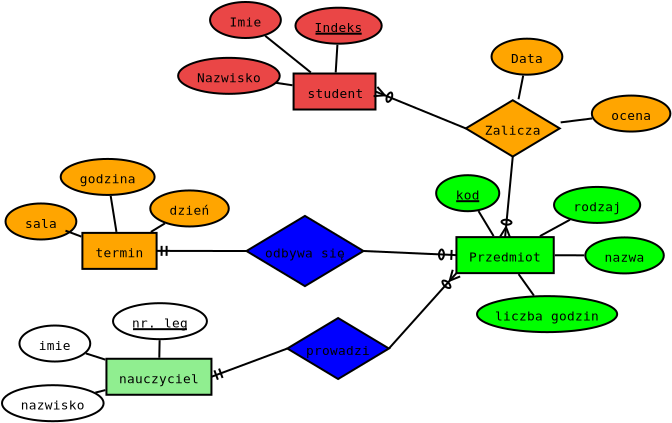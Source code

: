 <?xml version="1.0" encoding="UTF-8"?>
<dia:diagram xmlns:dia="http://www.lysator.liu.se/~alla/dia/">
  <dia:layer name="Background" visible="true" active="true">
    <dia:object type="ER - Entity" version="0" id="O0">
      <dia:attribute name="obj_pos">
        <dia:point val="9.845,-28.642"/>
      </dia:attribute>
      <dia:attribute name="obj_bb">
        <dia:rectangle val="9.795,-28.692;13.989,-26.793"/>
      </dia:attribute>
      <dia:attribute name="elem_corner">
        <dia:point val="9.845,-28.642"/>
      </dia:attribute>
      <dia:attribute name="elem_width">
        <dia:real val="4.095"/>
      </dia:attribute>
      <dia:attribute name="elem_height">
        <dia:real val="1.8"/>
      </dia:attribute>
      <dia:attribute name="border_width">
        <dia:real val="0.1"/>
      </dia:attribute>
      <dia:attribute name="border_color">
        <dia:color val="#000000"/>
      </dia:attribute>
      <dia:attribute name="inner_color">
        <dia:color val="#ea4646"/>
      </dia:attribute>
      <dia:attribute name="name">
        <dia:string>#student#</dia:string>
      </dia:attribute>
      <dia:attribute name="weak">
        <dia:boolean val="false"/>
      </dia:attribute>
      <dia:attribute name="associative">
        <dia:boolean val="false"/>
      </dia:attribute>
      <dia:attribute name="font">
        <dia:font family="monospace" style="0" name="Courier"/>
      </dia:attribute>
      <dia:attribute name="font_height">
        <dia:real val="0.8"/>
      </dia:attribute>
    </dia:object>
    <dia:object type="ER - Attribute" version="0" id="O1">
      <dia:attribute name="obj_pos">
        <dia:point val="5.669,-32.218"/>
      </dia:attribute>
      <dia:attribute name="obj_bb">
        <dia:rectangle val="5.619,-32.268;9.259,-30.368"/>
      </dia:attribute>
      <dia:attribute name="elem_corner">
        <dia:point val="5.669,-32.218"/>
      </dia:attribute>
      <dia:attribute name="elem_width">
        <dia:real val="3.54"/>
      </dia:attribute>
      <dia:attribute name="elem_height">
        <dia:real val="1.8"/>
      </dia:attribute>
      <dia:attribute name="border_width">
        <dia:real val="0.1"/>
      </dia:attribute>
      <dia:attribute name="border_color">
        <dia:color val="#000000"/>
      </dia:attribute>
      <dia:attribute name="inner_color">
        <dia:color val="#ea4646"/>
      </dia:attribute>
      <dia:attribute name="name">
        <dia:string>#Imie#</dia:string>
      </dia:attribute>
      <dia:attribute name="key">
        <dia:boolean val="false"/>
      </dia:attribute>
      <dia:attribute name="weak_key">
        <dia:boolean val="false"/>
      </dia:attribute>
      <dia:attribute name="derived">
        <dia:boolean val="false"/>
      </dia:attribute>
      <dia:attribute name="multivalued">
        <dia:boolean val="false"/>
      </dia:attribute>
      <dia:attribute name="font">
        <dia:font family="monospace" style="0" name="Courier"/>
      </dia:attribute>
      <dia:attribute name="font_height">
        <dia:real val="0.8"/>
      </dia:attribute>
    </dia:object>
    <dia:object type="ER - Attribute" version="0" id="O2">
      <dia:attribute name="obj_pos">
        <dia:point val="4.072,-29.426"/>
      </dia:attribute>
      <dia:attribute name="obj_bb">
        <dia:rectangle val="4.022,-29.476;9.203,-27.576"/>
      </dia:attribute>
      <dia:attribute name="elem_corner">
        <dia:point val="4.072,-29.426"/>
      </dia:attribute>
      <dia:attribute name="elem_width">
        <dia:real val="5.08"/>
      </dia:attribute>
      <dia:attribute name="elem_height">
        <dia:real val="1.8"/>
      </dia:attribute>
      <dia:attribute name="border_width">
        <dia:real val="0.1"/>
      </dia:attribute>
      <dia:attribute name="border_color">
        <dia:color val="#000000"/>
      </dia:attribute>
      <dia:attribute name="inner_color">
        <dia:color val="#ea4646"/>
      </dia:attribute>
      <dia:attribute name="name">
        <dia:string>#Nazwisko#</dia:string>
      </dia:attribute>
      <dia:attribute name="key">
        <dia:boolean val="false"/>
      </dia:attribute>
      <dia:attribute name="weak_key">
        <dia:boolean val="false"/>
      </dia:attribute>
      <dia:attribute name="derived">
        <dia:boolean val="false"/>
      </dia:attribute>
      <dia:attribute name="multivalued">
        <dia:boolean val="false"/>
      </dia:attribute>
      <dia:attribute name="font">
        <dia:font family="monospace" style="0" name="Courier"/>
      </dia:attribute>
      <dia:attribute name="font_height">
        <dia:real val="0.8"/>
      </dia:attribute>
    </dia:object>
    <dia:object type="ER - Attribute" version="0" id="O3">
      <dia:attribute name="obj_pos">
        <dia:point val="9.94,-31.933"/>
      </dia:attribute>
      <dia:attribute name="obj_bb">
        <dia:rectangle val="9.89,-31.983;14.3,-30.083"/>
      </dia:attribute>
      <dia:attribute name="elem_corner">
        <dia:point val="9.94,-31.933"/>
      </dia:attribute>
      <dia:attribute name="elem_width">
        <dia:real val="4.31"/>
      </dia:attribute>
      <dia:attribute name="elem_height">
        <dia:real val="1.8"/>
      </dia:attribute>
      <dia:attribute name="border_width">
        <dia:real val="0.1"/>
      </dia:attribute>
      <dia:attribute name="border_color">
        <dia:color val="#000000"/>
      </dia:attribute>
      <dia:attribute name="inner_color">
        <dia:color val="#ea4646"/>
      </dia:attribute>
      <dia:attribute name="name">
        <dia:string>#Indeks#</dia:string>
      </dia:attribute>
      <dia:attribute name="key">
        <dia:boolean val="true"/>
      </dia:attribute>
      <dia:attribute name="weak_key">
        <dia:boolean val="false"/>
      </dia:attribute>
      <dia:attribute name="derived">
        <dia:boolean val="false"/>
      </dia:attribute>
      <dia:attribute name="multivalued">
        <dia:boolean val="false"/>
      </dia:attribute>
      <dia:attribute name="font">
        <dia:font family="monospace" style="0" name="Courier"/>
      </dia:attribute>
      <dia:attribute name="font_height">
        <dia:real val="0.8"/>
      </dia:attribute>
    </dia:object>
    <dia:object type="Standard - Line" version="0" id="O4">
      <dia:attribute name="obj_pos">
        <dia:point val="10.709,-28.693"/>
      </dia:attribute>
      <dia:attribute name="obj_bb">
        <dia:rectangle val="8.354,-30.597;10.779,-28.622"/>
      </dia:attribute>
      <dia:attribute name="conn_endpoints">
        <dia:point val="10.709,-28.693"/>
        <dia:point val="8.425,-30.527"/>
      </dia:attribute>
      <dia:attribute name="numcp">
        <dia:int val="1"/>
      </dia:attribute>
      <dia:connections>
        <dia:connection handle="0" to="O0" connection="8"/>
        <dia:connection handle="1" to="O1" connection="8"/>
      </dia:connections>
    </dia:object>
    <dia:object type="Standard - Line" version="0" id="O5">
      <dia:attribute name="obj_pos">
        <dia:point val="9.796,-28.053"/>
      </dia:attribute>
      <dia:attribute name="obj_bb">
        <dia:rectangle val="8.907,-28.234;9.853,-27.997"/>
      </dia:attribute>
      <dia:attribute name="conn_endpoints">
        <dia:point val="9.796,-28.053"/>
        <dia:point val="8.964,-28.177"/>
      </dia:attribute>
      <dia:attribute name="numcp">
        <dia:int val="1"/>
      </dia:attribute>
      <dia:connections>
        <dia:connection handle="0" to="O0" connection="8"/>
        <dia:connection handle="1" to="O2" connection="8"/>
      </dia:connections>
    </dia:object>
    <dia:object type="Standard - Line" version="0" id="O6">
      <dia:attribute name="obj_pos">
        <dia:point val="11.951,-28.692"/>
      </dia:attribute>
      <dia:attribute name="obj_bb">
        <dia:rectangle val="11.898,-30.136;12.089,-28.639"/>
      </dia:attribute>
      <dia:attribute name="conn_endpoints">
        <dia:point val="11.951,-28.692"/>
        <dia:point val="12.037,-30.083"/>
      </dia:attribute>
      <dia:attribute name="numcp">
        <dia:int val="1"/>
      </dia:attribute>
      <dia:connections>
        <dia:connection handle="0" to="O0" connection="8"/>
        <dia:connection handle="1" to="O3" connection="8"/>
      </dia:connections>
    </dia:object>
    <dia:object type="ER - Relationship" version="0" id="O7">
      <dia:attribute name="obj_pos">
        <dia:point val="18.456,-27.306"/>
      </dia:attribute>
      <dia:attribute name="obj_bb">
        <dia:rectangle val="18.107,-27.356;23.502,-24.439"/>
      </dia:attribute>
      <dia:attribute name="elem_corner">
        <dia:point val="18.456,-27.306"/>
      </dia:attribute>
      <dia:attribute name="elem_width">
        <dia:real val="4.695"/>
      </dia:attribute>
      <dia:attribute name="elem_height">
        <dia:real val="2.817"/>
      </dia:attribute>
      <dia:attribute name="border_width">
        <dia:real val="0.1"/>
      </dia:attribute>
      <dia:attribute name="border_color">
        <dia:color val="#000000"/>
      </dia:attribute>
      <dia:attribute name="inner_color">
        <dia:color val="#ffa500"/>
      </dia:attribute>
      <dia:attribute name="name">
        <dia:string>#Zalicza#</dia:string>
      </dia:attribute>
      <dia:attribute name="left_card">
        <dia:string>##</dia:string>
      </dia:attribute>
      <dia:attribute name="right_card">
        <dia:string>##</dia:string>
      </dia:attribute>
      <dia:attribute name="identifying">
        <dia:boolean val="false"/>
      </dia:attribute>
      <dia:attribute name="rotated">
        <dia:boolean val="false"/>
      </dia:attribute>
      <dia:attribute name="font">
        <dia:font family="monospace" style="0" name="Courier"/>
      </dia:attribute>
      <dia:attribute name="font_height">
        <dia:real val="0.8"/>
      </dia:attribute>
    </dia:object>
    <dia:object type="ER - Attribute" version="0" id="O8">
      <dia:attribute name="obj_pos">
        <dia:point val="19.743,-30.384"/>
      </dia:attribute>
      <dia:attribute name="obj_bb">
        <dia:rectangle val="19.693,-30.434;23.333,-28.534"/>
      </dia:attribute>
      <dia:attribute name="elem_corner">
        <dia:point val="19.743,-30.384"/>
      </dia:attribute>
      <dia:attribute name="elem_width">
        <dia:real val="3.54"/>
      </dia:attribute>
      <dia:attribute name="elem_height">
        <dia:real val="1.8"/>
      </dia:attribute>
      <dia:attribute name="border_width">
        <dia:real val="0.1"/>
      </dia:attribute>
      <dia:attribute name="border_color">
        <dia:color val="#000000"/>
      </dia:attribute>
      <dia:attribute name="inner_color">
        <dia:color val="#ffa500"/>
      </dia:attribute>
      <dia:attribute name="name">
        <dia:string>#Data#</dia:string>
      </dia:attribute>
      <dia:attribute name="key">
        <dia:boolean val="false"/>
      </dia:attribute>
      <dia:attribute name="weak_key">
        <dia:boolean val="false"/>
      </dia:attribute>
      <dia:attribute name="derived">
        <dia:boolean val="false"/>
      </dia:attribute>
      <dia:attribute name="multivalued">
        <dia:boolean val="false"/>
      </dia:attribute>
      <dia:attribute name="font">
        <dia:font family="monospace" style="0" name="Courier"/>
      </dia:attribute>
      <dia:attribute name="font_height">
        <dia:real val="0.8"/>
      </dia:attribute>
    </dia:object>
    <dia:object type="Standard - Line" version="0" id="O9">
      <dia:attribute name="obj_pos">
        <dia:point val="20.804,-25.897"/>
      </dia:attribute>
      <dia:attribute name="obj_bb">
        <dia:rectangle val="20.804,-25.897;20.804,-25.897"/>
      </dia:attribute>
      <dia:attribute name="conn_endpoints">
        <dia:point val="20.804,-25.897"/>
        <dia:point val="20.804,-25.897"/>
      </dia:attribute>
      <dia:attribute name="numcp">
        <dia:int val="1"/>
      </dia:attribute>
      <dia:connections>
        <dia:connection handle="0" to="O7" connection="8"/>
        <dia:connection handle="1" to="O7" connection="8"/>
      </dia:connections>
    </dia:object>
    <dia:object type="Standard - Line" version="0" id="O10">
      <dia:attribute name="obj_pos">
        <dia:point val="21.092,-27.355"/>
      </dia:attribute>
      <dia:attribute name="obj_bb">
        <dia:rectangle val="21.033,-28.599;21.385,-27.297"/>
      </dia:attribute>
      <dia:attribute name="conn_endpoints">
        <dia:point val="21.092,-27.355"/>
        <dia:point val="21.326,-28.54"/>
      </dia:attribute>
      <dia:attribute name="numcp">
        <dia:int val="1"/>
      </dia:attribute>
      <dia:connections>
        <dia:connection handle="0" to="O7" connection="8"/>
        <dia:connection handle="1" to="O8" connection="8"/>
      </dia:connections>
    </dia:object>
    <dia:object type="ER - Attribute" version="0" id="O11">
      <dia:attribute name="obj_pos">
        <dia:point val="24.759,-27.54"/>
      </dia:attribute>
      <dia:attribute name="obj_bb">
        <dia:rectangle val="24.709,-27.59;28.734,-25.69"/>
      </dia:attribute>
      <dia:attribute name="elem_corner">
        <dia:point val="24.759,-27.54"/>
      </dia:attribute>
      <dia:attribute name="elem_width">
        <dia:real val="3.925"/>
      </dia:attribute>
      <dia:attribute name="elem_height">
        <dia:real val="1.8"/>
      </dia:attribute>
      <dia:attribute name="border_width">
        <dia:real val="0.1"/>
      </dia:attribute>
      <dia:attribute name="border_color">
        <dia:color val="#000000"/>
      </dia:attribute>
      <dia:attribute name="inner_color">
        <dia:color val="#ffa500"/>
      </dia:attribute>
      <dia:attribute name="name">
        <dia:string>#ocena#</dia:string>
      </dia:attribute>
      <dia:attribute name="key">
        <dia:boolean val="false"/>
      </dia:attribute>
      <dia:attribute name="weak_key">
        <dia:boolean val="false"/>
      </dia:attribute>
      <dia:attribute name="derived">
        <dia:boolean val="false"/>
      </dia:attribute>
      <dia:attribute name="multivalued">
        <dia:boolean val="false"/>
      </dia:attribute>
      <dia:attribute name="font">
        <dia:font family="monospace" style="0" name="Courier"/>
      </dia:attribute>
      <dia:attribute name="font_height">
        <dia:real val="0.8"/>
      </dia:attribute>
    </dia:object>
    <dia:object type="Standard - Line" version="0" id="O12">
      <dia:attribute name="obj_pos">
        <dia:point val="23.199,-26.198"/>
      </dia:attribute>
      <dia:attribute name="obj_bb">
        <dia:rectangle val="23.144,-26.452;24.835,-26.142"/>
      </dia:attribute>
      <dia:attribute name="conn_endpoints">
        <dia:point val="23.199,-26.198"/>
        <dia:point val="24.779,-26.396"/>
      </dia:attribute>
      <dia:attribute name="numcp">
        <dia:int val="1"/>
      </dia:attribute>
      <dia:connections>
        <dia:connection handle="0" to="O7" connection="8"/>
        <dia:connection handle="1" to="O11" connection="8"/>
      </dia:connections>
    </dia:object>
    <dia:object type="ER - Entity" version="0" id="O13">
      <dia:attribute name="obj_pos">
        <dia:point val="17.988,-20.462"/>
      </dia:attribute>
      <dia:attribute name="obj_bb">
        <dia:rectangle val="17.939,-20.512;22.904,-18.611"/>
      </dia:attribute>
      <dia:attribute name="elem_corner">
        <dia:point val="17.988,-20.462"/>
      </dia:attribute>
      <dia:attribute name="elem_width">
        <dia:real val="4.865"/>
      </dia:attribute>
      <dia:attribute name="elem_height">
        <dia:real val="1.8"/>
      </dia:attribute>
      <dia:attribute name="border_width">
        <dia:real val="0.1"/>
      </dia:attribute>
      <dia:attribute name="border_color">
        <dia:color val="#000000"/>
      </dia:attribute>
      <dia:attribute name="inner_color">
        <dia:color val="#00ff00"/>
      </dia:attribute>
      <dia:attribute name="name">
        <dia:string>#Przedmiot#</dia:string>
      </dia:attribute>
      <dia:attribute name="weak">
        <dia:boolean val="false"/>
      </dia:attribute>
      <dia:attribute name="associative">
        <dia:boolean val="false"/>
      </dia:attribute>
      <dia:attribute name="font">
        <dia:font family="monospace" style="0" name="Courier"/>
      </dia:attribute>
      <dia:attribute name="font_height">
        <dia:real val="0.8"/>
      </dia:attribute>
    </dia:object>
    <dia:object type="ER - Attribute" version="0" id="O14">
      <dia:attribute name="obj_pos">
        <dia:point val="22.867,-22.972"/>
      </dia:attribute>
      <dia:attribute name="obj_bb">
        <dia:rectangle val="22.817,-23.022;27.227,-21.122"/>
      </dia:attribute>
      <dia:attribute name="elem_corner">
        <dia:point val="22.867,-22.972"/>
      </dia:attribute>
      <dia:attribute name="elem_width">
        <dia:real val="4.31"/>
      </dia:attribute>
      <dia:attribute name="elem_height">
        <dia:real val="1.8"/>
      </dia:attribute>
      <dia:attribute name="border_width">
        <dia:real val="0.1"/>
      </dia:attribute>
      <dia:attribute name="border_color">
        <dia:color val="#000000"/>
      </dia:attribute>
      <dia:attribute name="inner_color">
        <dia:color val="#00ff00"/>
      </dia:attribute>
      <dia:attribute name="name">
        <dia:string>#rodzaj#</dia:string>
      </dia:attribute>
      <dia:attribute name="key">
        <dia:boolean val="false"/>
      </dia:attribute>
      <dia:attribute name="weak_key">
        <dia:boolean val="false"/>
      </dia:attribute>
      <dia:attribute name="derived">
        <dia:boolean val="false"/>
      </dia:attribute>
      <dia:attribute name="multivalued">
        <dia:boolean val="false"/>
      </dia:attribute>
      <dia:attribute name="font">
        <dia:font family="monospace" style="0" name="Courier"/>
      </dia:attribute>
      <dia:attribute name="font_height">
        <dia:real val="0.8"/>
      </dia:attribute>
    </dia:object>
    <dia:object type="ER - Attribute" version="0" id="O15">
      <dia:attribute name="obj_pos">
        <dia:point val="24.431,-20.447"/>
      </dia:attribute>
      <dia:attribute name="obj_bb">
        <dia:rectangle val="24.381,-20.497;28.406,-18.597"/>
      </dia:attribute>
      <dia:attribute name="elem_corner">
        <dia:point val="24.431,-20.447"/>
      </dia:attribute>
      <dia:attribute name="elem_width">
        <dia:real val="3.925"/>
      </dia:attribute>
      <dia:attribute name="elem_height">
        <dia:real val="1.8"/>
      </dia:attribute>
      <dia:attribute name="border_width">
        <dia:real val="0.1"/>
      </dia:attribute>
      <dia:attribute name="border_color">
        <dia:color val="#000000"/>
      </dia:attribute>
      <dia:attribute name="inner_color">
        <dia:color val="#00ff00"/>
      </dia:attribute>
      <dia:attribute name="name">
        <dia:string>#nazwa#</dia:string>
      </dia:attribute>
      <dia:attribute name="key">
        <dia:boolean val="false"/>
      </dia:attribute>
      <dia:attribute name="weak_key">
        <dia:boolean val="false"/>
      </dia:attribute>
      <dia:attribute name="derived">
        <dia:boolean val="false"/>
      </dia:attribute>
      <dia:attribute name="multivalued">
        <dia:boolean val="false"/>
      </dia:attribute>
      <dia:attribute name="font">
        <dia:font family="monospace" style="0" name="Courier"/>
      </dia:attribute>
      <dia:attribute name="font_height">
        <dia:real val="0.8"/>
      </dia:attribute>
    </dia:object>
    <dia:object type="ER - Attribute" version="0" id="O16">
      <dia:attribute name="obj_pos">
        <dia:point val="19.018,-17.512"/>
      </dia:attribute>
      <dia:attribute name="obj_bb">
        <dia:rectangle val="18.968,-17.562;26.073,-15.662"/>
      </dia:attribute>
      <dia:attribute name="elem_corner">
        <dia:point val="19.018,-17.512"/>
      </dia:attribute>
      <dia:attribute name="elem_width">
        <dia:real val="7.005"/>
      </dia:attribute>
      <dia:attribute name="elem_height">
        <dia:real val="1.8"/>
      </dia:attribute>
      <dia:attribute name="border_width">
        <dia:real val="0.1"/>
      </dia:attribute>
      <dia:attribute name="border_color">
        <dia:color val="#000000"/>
      </dia:attribute>
      <dia:attribute name="inner_color">
        <dia:color val="#00ff00"/>
      </dia:attribute>
      <dia:attribute name="name">
        <dia:string>#liczba godzin#</dia:string>
      </dia:attribute>
      <dia:attribute name="key">
        <dia:boolean val="false"/>
      </dia:attribute>
      <dia:attribute name="weak_key">
        <dia:boolean val="false"/>
      </dia:attribute>
      <dia:attribute name="derived">
        <dia:boolean val="false"/>
      </dia:attribute>
      <dia:attribute name="multivalued">
        <dia:boolean val="false"/>
      </dia:attribute>
      <dia:attribute name="font">
        <dia:font family="monospace" style="0" name="Courier"/>
      </dia:attribute>
      <dia:attribute name="font_height">
        <dia:real val="0.8"/>
      </dia:attribute>
    </dia:object>
    <dia:object type="ER - Attribute" version="0" id="O17">
      <dia:attribute name="obj_pos">
        <dia:point val="16.974,-23.558"/>
      </dia:attribute>
      <dia:attribute name="obj_bb">
        <dia:rectangle val="16.924,-23.608;20.179,-21.708"/>
      </dia:attribute>
      <dia:attribute name="elem_corner">
        <dia:point val="16.974,-23.558"/>
      </dia:attribute>
      <dia:attribute name="elem_width">
        <dia:real val="3.155"/>
      </dia:attribute>
      <dia:attribute name="elem_height">
        <dia:real val="1.8"/>
      </dia:attribute>
      <dia:attribute name="border_width">
        <dia:real val="0.1"/>
      </dia:attribute>
      <dia:attribute name="border_color">
        <dia:color val="#000000"/>
      </dia:attribute>
      <dia:attribute name="inner_color">
        <dia:color val="#00ff00"/>
      </dia:attribute>
      <dia:attribute name="name">
        <dia:string>#kod#</dia:string>
      </dia:attribute>
      <dia:attribute name="key">
        <dia:boolean val="true"/>
      </dia:attribute>
      <dia:attribute name="weak_key">
        <dia:boolean val="false"/>
      </dia:attribute>
      <dia:attribute name="derived">
        <dia:boolean val="false"/>
      </dia:attribute>
      <dia:attribute name="multivalued">
        <dia:boolean val="false"/>
      </dia:attribute>
      <dia:attribute name="font">
        <dia:font family="monospace" style="0" name="Courier"/>
      </dia:attribute>
      <dia:attribute name="font_height">
        <dia:real val="0.8"/>
      </dia:attribute>
    </dia:object>
    <dia:object type="Standard - Line" version="0" id="O18">
      <dia:attribute name="obj_pos">
        <dia:point val="22.903,-19.555"/>
      </dia:attribute>
      <dia:attribute name="obj_bb">
        <dia:rectangle val="22.853,-19.605;24.431,-19.502"/>
      </dia:attribute>
      <dia:attribute name="conn_endpoints">
        <dia:point val="22.903,-19.555"/>
        <dia:point val="24.381,-19.552"/>
      </dia:attribute>
      <dia:attribute name="numcp">
        <dia:int val="1"/>
      </dia:attribute>
      <dia:connections>
        <dia:connection handle="0" to="O13" connection="8"/>
        <dia:connection handle="1" to="O15" connection="8"/>
      </dia:connections>
    </dia:object>
    <dia:object type="Standard - Line" version="0" id="O19">
      <dia:attribute name="obj_pos">
        <dia:point val="22.163,-20.512"/>
      </dia:attribute>
      <dia:attribute name="obj_bb">
        <dia:rectangle val="22.095,-21.401;23.736,-20.444"/>
      </dia:attribute>
      <dia:attribute name="conn_endpoints">
        <dia:point val="22.163,-20.512"/>
        <dia:point val="23.669,-21.333"/>
      </dia:attribute>
      <dia:attribute name="numcp">
        <dia:int val="1"/>
      </dia:attribute>
      <dia:connections>
        <dia:connection handle="0" to="O13" connection="8"/>
        <dia:connection handle="1" to="O14" connection="8"/>
      </dia:connections>
    </dia:object>
    <dia:object type="Standard - Line" version="0" id="O20">
      <dia:attribute name="obj_pos">
        <dia:point val="19.848,-20.511"/>
      </dia:attribute>
      <dia:attribute name="obj_bb">
        <dia:rectangle val="19.023,-21.833;19.916,-20.443"/>
      </dia:attribute>
      <dia:attribute name="conn_endpoints">
        <dia:point val="19.848,-20.511"/>
        <dia:point val="19.091,-21.764"/>
      </dia:attribute>
      <dia:attribute name="numcp">
        <dia:int val="1"/>
      </dia:attribute>
      <dia:connections>
        <dia:connection handle="0" to="O13" connection="8"/>
        <dia:connection handle="1" to="O17" connection="8"/>
      </dia:connections>
    </dia:object>
    <dia:object type="Standard - Line" version="0" id="O21">
      <dia:attribute name="obj_pos">
        <dia:point val="21.095,-18.614"/>
      </dia:attribute>
      <dia:attribute name="obj_bb">
        <dia:rectangle val="21.026,-18.684;21.931,-17.469"/>
      </dia:attribute>
      <dia:attribute name="conn_endpoints">
        <dia:point val="21.095,-18.614"/>
        <dia:point val="21.861,-17.539"/>
      </dia:attribute>
      <dia:attribute name="numcp">
        <dia:int val="1"/>
      </dia:attribute>
      <dia:connections>
        <dia:connection handle="0" to="O13" connection="8"/>
        <dia:connection handle="1" to="O16" connection="8"/>
      </dia:connections>
    </dia:object>
    <dia:object type="ER - Relationship" version="0" id="O22">
      <dia:attribute name="obj_pos">
        <dia:point val="7.488,-21.522"/>
      </dia:attribute>
      <dia:attribute name="obj_bb">
        <dia:rectangle val="7.138,-21.572;13.688,-17.962"/>
      </dia:attribute>
      <dia:attribute name="elem_corner">
        <dia:point val="7.488,-21.522"/>
      </dia:attribute>
      <dia:attribute name="elem_width">
        <dia:real val="5.85"/>
      </dia:attribute>
      <dia:attribute name="elem_height">
        <dia:real val="3.51"/>
      </dia:attribute>
      <dia:attribute name="border_width">
        <dia:real val="0.1"/>
      </dia:attribute>
      <dia:attribute name="border_color">
        <dia:color val="#000000"/>
      </dia:attribute>
      <dia:attribute name="inner_color">
        <dia:color val="#0000ff"/>
      </dia:attribute>
      <dia:attribute name="name">
        <dia:string>#odbywa się#</dia:string>
      </dia:attribute>
      <dia:attribute name="left_card">
        <dia:string>##</dia:string>
      </dia:attribute>
      <dia:attribute name="right_card">
        <dia:string>##</dia:string>
      </dia:attribute>
      <dia:attribute name="identifying">
        <dia:boolean val="false"/>
      </dia:attribute>
      <dia:attribute name="rotated">
        <dia:boolean val="false"/>
      </dia:attribute>
      <dia:attribute name="font">
        <dia:font family="monospace" style="0" name="Courier"/>
      </dia:attribute>
      <dia:attribute name="font_height">
        <dia:real val="0.8"/>
      </dia:attribute>
    </dia:object>
    <dia:object type="ER - Entity" version="0" id="O23">
      <dia:attribute name="obj_pos">
        <dia:point val="-0.714,-20.674"/>
      </dia:attribute>
      <dia:attribute name="obj_bb">
        <dia:rectangle val="-0.764,-20.724;3.046,-18.824"/>
      </dia:attribute>
      <dia:attribute name="elem_corner">
        <dia:point val="-0.714,-20.674"/>
      </dia:attribute>
      <dia:attribute name="elem_width">
        <dia:real val="3.71"/>
      </dia:attribute>
      <dia:attribute name="elem_height">
        <dia:real val="1.8"/>
      </dia:attribute>
      <dia:attribute name="border_width">
        <dia:real val="0.1"/>
      </dia:attribute>
      <dia:attribute name="border_color">
        <dia:color val="#000000"/>
      </dia:attribute>
      <dia:attribute name="inner_color">
        <dia:color val="#ffa500"/>
      </dia:attribute>
      <dia:attribute name="name">
        <dia:string>#termin#</dia:string>
      </dia:attribute>
      <dia:attribute name="weak">
        <dia:boolean val="false"/>
      </dia:attribute>
      <dia:attribute name="associative">
        <dia:boolean val="false"/>
      </dia:attribute>
      <dia:attribute name="font">
        <dia:font family="monospace" style="0" name="Courier"/>
      </dia:attribute>
      <dia:attribute name="font_height">
        <dia:real val="0.8"/>
      </dia:attribute>
    </dia:object>
    <dia:object type="ER - Attribute" version="0" id="O24">
      <dia:attribute name="obj_pos">
        <dia:point val="2.68,-22.795"/>
      </dia:attribute>
      <dia:attribute name="obj_bb">
        <dia:rectangle val="2.63,-22.845;6.655,-20.945"/>
      </dia:attribute>
      <dia:attribute name="elem_corner">
        <dia:point val="2.68,-22.795"/>
      </dia:attribute>
      <dia:attribute name="elem_width">
        <dia:real val="3.925"/>
      </dia:attribute>
      <dia:attribute name="elem_height">
        <dia:real val="1.8"/>
      </dia:attribute>
      <dia:attribute name="border_width">
        <dia:real val="0.1"/>
      </dia:attribute>
      <dia:attribute name="border_color">
        <dia:color val="#000000"/>
      </dia:attribute>
      <dia:attribute name="inner_color">
        <dia:color val="#ffa500"/>
      </dia:attribute>
      <dia:attribute name="name">
        <dia:string>#dzień#</dia:string>
      </dia:attribute>
      <dia:attribute name="key">
        <dia:boolean val="false"/>
      </dia:attribute>
      <dia:attribute name="weak_key">
        <dia:boolean val="false"/>
      </dia:attribute>
      <dia:attribute name="derived">
        <dia:boolean val="false"/>
      </dia:attribute>
      <dia:attribute name="multivalued">
        <dia:boolean val="false"/>
      </dia:attribute>
      <dia:attribute name="font">
        <dia:font family="monospace" style="0" name="Courier"/>
      </dia:attribute>
      <dia:attribute name="font_height">
        <dia:real val="0.8"/>
      </dia:attribute>
    </dia:object>
    <dia:object type="ER - Attribute" version="0" id="O25">
      <dia:attribute name="obj_pos">
        <dia:point val="-1.799,-24.371"/>
      </dia:attribute>
      <dia:attribute name="obj_bb">
        <dia:rectangle val="-1.849,-24.421;2.946,-22.521"/>
      </dia:attribute>
      <dia:attribute name="elem_corner">
        <dia:point val="-1.799,-24.371"/>
      </dia:attribute>
      <dia:attribute name="elem_width">
        <dia:real val="4.695"/>
      </dia:attribute>
      <dia:attribute name="elem_height">
        <dia:real val="1.8"/>
      </dia:attribute>
      <dia:attribute name="border_width">
        <dia:real val="0.1"/>
      </dia:attribute>
      <dia:attribute name="border_color">
        <dia:color val="#000000"/>
      </dia:attribute>
      <dia:attribute name="inner_color">
        <dia:color val="#ffa500"/>
      </dia:attribute>
      <dia:attribute name="name">
        <dia:string>#godzina#</dia:string>
      </dia:attribute>
      <dia:attribute name="key">
        <dia:boolean val="false"/>
      </dia:attribute>
      <dia:attribute name="weak_key">
        <dia:boolean val="false"/>
      </dia:attribute>
      <dia:attribute name="derived">
        <dia:boolean val="false"/>
      </dia:attribute>
      <dia:attribute name="multivalued">
        <dia:boolean val="false"/>
      </dia:attribute>
      <dia:attribute name="font">
        <dia:font family="monospace" style="0" name="Courier"/>
      </dia:attribute>
      <dia:attribute name="font_height">
        <dia:real val="0.8"/>
      </dia:attribute>
    </dia:object>
    <dia:object type="ER - Attribute" version="0" id="O26">
      <dia:attribute name="obj_pos">
        <dia:point val="-4.557,-22.144"/>
      </dia:attribute>
      <dia:attribute name="obj_bb">
        <dia:rectangle val="-4.607,-22.194;-0.967,-20.294"/>
      </dia:attribute>
      <dia:attribute name="elem_corner">
        <dia:point val="-4.557,-22.144"/>
      </dia:attribute>
      <dia:attribute name="elem_width">
        <dia:real val="3.54"/>
      </dia:attribute>
      <dia:attribute name="elem_height">
        <dia:real val="1.8"/>
      </dia:attribute>
      <dia:attribute name="border_width">
        <dia:real val="0.1"/>
      </dia:attribute>
      <dia:attribute name="border_color">
        <dia:color val="#000000"/>
      </dia:attribute>
      <dia:attribute name="inner_color">
        <dia:color val="#ffa500"/>
      </dia:attribute>
      <dia:attribute name="name">
        <dia:string>#sala#</dia:string>
      </dia:attribute>
      <dia:attribute name="key">
        <dia:boolean val="false"/>
      </dia:attribute>
      <dia:attribute name="weak_key">
        <dia:boolean val="false"/>
      </dia:attribute>
      <dia:attribute name="derived">
        <dia:boolean val="false"/>
      </dia:attribute>
      <dia:attribute name="multivalued">
        <dia:boolean val="false"/>
      </dia:attribute>
      <dia:attribute name="font">
        <dia:font family="monospace" style="0" name="Courier"/>
      </dia:attribute>
      <dia:attribute name="font_height">
        <dia:real val="0.8"/>
      </dia:attribute>
    </dia:object>
    <dia:object type="Standard - Line" version="0" id="O27">
      <dia:attribute name="obj_pos">
        <dia:point val="-0.764,-20.487"/>
      </dia:attribute>
      <dia:attribute name="obj_bb">
        <dia:rectangle val="-1.624,-20.849;-0.7,-20.422"/>
      </dia:attribute>
      <dia:attribute name="conn_endpoints">
        <dia:point val="-0.764,-20.487"/>
        <dia:point val="-1.56,-20.784"/>
      </dia:attribute>
      <dia:attribute name="numcp">
        <dia:int val="1"/>
      </dia:attribute>
      <dia:connections>
        <dia:connection handle="0" to="O23" connection="8"/>
        <dia:connection handle="1" to="O26" connection="8"/>
      </dia:connections>
    </dia:object>
    <dia:object type="Standard - Line" version="0" id="O28">
      <dia:attribute name="obj_pos">
        <dia:point val="3.416,-21.152"/>
      </dia:attribute>
      <dia:attribute name="obj_bb">
        <dia:rectangle val="2.64,-21.221;3.485,-20.655"/>
      </dia:attribute>
      <dia:attribute name="conn_endpoints">
        <dia:point val="3.416,-21.152"/>
        <dia:point val="2.708,-20.724"/>
      </dia:attribute>
      <dia:attribute name="numcp">
        <dia:int val="1"/>
      </dia:attribute>
      <dia:connections>
        <dia:connection handle="0" to="O24" connection="8"/>
        <dia:connection handle="1" to="O23" connection="8"/>
      </dia:connections>
    </dia:object>
    <dia:object type="Standard - Line" version="0" id="O29">
      <dia:attribute name="obj_pos">
        <dia:point val="0.7,-22.524"/>
      </dia:attribute>
      <dia:attribute name="obj_bb">
        <dia:rectangle val="0.643,-22.582;1.046,-20.666"/>
      </dia:attribute>
      <dia:attribute name="conn_endpoints">
        <dia:point val="0.7,-22.524"/>
        <dia:point val="0.988,-20.724"/>
      </dia:attribute>
      <dia:attribute name="numcp">
        <dia:int val="1"/>
      </dia:attribute>
      <dia:connections>
        <dia:connection handle="0" to="O25" connection="8"/>
        <dia:connection handle="1" to="O23" connection="8"/>
      </dia:connections>
    </dia:object>
    <dia:object type="ER - Relationship" version="0" id="O30">
      <dia:attribute name="obj_pos">
        <dia:point val="9.531,-16.416"/>
      </dia:attribute>
      <dia:attribute name="obj_bb">
        <dia:rectangle val="9.181,-16.466;14.961,-13.318"/>
      </dia:attribute>
      <dia:attribute name="elem_corner">
        <dia:point val="9.531,-16.416"/>
      </dia:attribute>
      <dia:attribute name="elem_width">
        <dia:real val="5.08"/>
      </dia:attribute>
      <dia:attribute name="elem_height">
        <dia:real val="3.048"/>
      </dia:attribute>
      <dia:attribute name="border_width">
        <dia:real val="0.1"/>
      </dia:attribute>
      <dia:attribute name="border_color">
        <dia:color val="#000000"/>
      </dia:attribute>
      <dia:attribute name="inner_color">
        <dia:color val="#0000ff"/>
      </dia:attribute>
      <dia:attribute name="name">
        <dia:string>#prowadzi#</dia:string>
      </dia:attribute>
      <dia:attribute name="left_card">
        <dia:string>##</dia:string>
      </dia:attribute>
      <dia:attribute name="right_card">
        <dia:string>##</dia:string>
      </dia:attribute>
      <dia:attribute name="identifying">
        <dia:boolean val="false"/>
      </dia:attribute>
      <dia:attribute name="rotated">
        <dia:boolean val="false"/>
      </dia:attribute>
      <dia:attribute name="font">
        <dia:font family="monospace" style="0" name="Courier"/>
      </dia:attribute>
      <dia:attribute name="font_height">
        <dia:real val="0.8"/>
      </dia:attribute>
    </dia:object>
    <dia:object type="ER - Entity" version="0" id="O31">
      <dia:attribute name="obj_pos">
        <dia:point val="0.488,-14.38"/>
      </dia:attribute>
      <dia:attribute name="obj_bb">
        <dia:rectangle val="0.438,-14.43;5.788,-12.53"/>
      </dia:attribute>
      <dia:attribute name="elem_corner">
        <dia:point val="0.488,-14.38"/>
      </dia:attribute>
      <dia:attribute name="elem_width">
        <dia:real val="5.25"/>
      </dia:attribute>
      <dia:attribute name="elem_height">
        <dia:real val="1.8"/>
      </dia:attribute>
      <dia:attribute name="border_width">
        <dia:real val="0.1"/>
      </dia:attribute>
      <dia:attribute name="border_color">
        <dia:color val="#000000"/>
      </dia:attribute>
      <dia:attribute name="inner_color">
        <dia:color val="#90ee90"/>
      </dia:attribute>
      <dia:attribute name="name">
        <dia:string>#nauczyciel#</dia:string>
      </dia:attribute>
      <dia:attribute name="weak">
        <dia:boolean val="false"/>
      </dia:attribute>
      <dia:attribute name="associative">
        <dia:boolean val="false"/>
      </dia:attribute>
      <dia:attribute name="font">
        <dia:font family="monospace" style="0" name="Courier"/>
      </dia:attribute>
      <dia:attribute name="font_height">
        <dia:real val="0.8"/>
      </dia:attribute>
    </dia:object>
    <dia:object type="ER - Attribute" version="0" id="O32">
      <dia:attribute name="obj_pos">
        <dia:point val="-3.861,-16.042"/>
      </dia:attribute>
      <dia:attribute name="obj_bb">
        <dia:rectangle val="-3.911,-16.092;-0.271,-14.192"/>
      </dia:attribute>
      <dia:attribute name="elem_corner">
        <dia:point val="-3.861,-16.042"/>
      </dia:attribute>
      <dia:attribute name="elem_width">
        <dia:real val="3.54"/>
      </dia:attribute>
      <dia:attribute name="elem_height">
        <dia:real val="1.8"/>
      </dia:attribute>
      <dia:attribute name="border_width">
        <dia:real val="0.1"/>
      </dia:attribute>
      <dia:attribute name="border_color">
        <dia:color val="#000000"/>
      </dia:attribute>
      <dia:attribute name="inner_color">
        <dia:color val="#ffffff"/>
      </dia:attribute>
      <dia:attribute name="name">
        <dia:string>#imie#</dia:string>
      </dia:attribute>
      <dia:attribute name="key">
        <dia:boolean val="false"/>
      </dia:attribute>
      <dia:attribute name="weak_key">
        <dia:boolean val="false"/>
      </dia:attribute>
      <dia:attribute name="derived">
        <dia:boolean val="false"/>
      </dia:attribute>
      <dia:attribute name="multivalued">
        <dia:boolean val="false"/>
      </dia:attribute>
      <dia:attribute name="font">
        <dia:font family="monospace" style="0" name="Courier"/>
      </dia:attribute>
      <dia:attribute name="font_height">
        <dia:real val="0.8"/>
      </dia:attribute>
    </dia:object>
    <dia:object type="ER - Attribute" version="0" id="O33">
      <dia:attribute name="obj_pos">
        <dia:point val="-4.734,-13.058"/>
      </dia:attribute>
      <dia:attribute name="obj_bb">
        <dia:rectangle val="-4.784,-13.108;0.396,-11.208"/>
      </dia:attribute>
      <dia:attribute name="elem_corner">
        <dia:point val="-4.734,-13.058"/>
      </dia:attribute>
      <dia:attribute name="elem_width">
        <dia:real val="5.08"/>
      </dia:attribute>
      <dia:attribute name="elem_height">
        <dia:real val="1.8"/>
      </dia:attribute>
      <dia:attribute name="border_width">
        <dia:real val="0.1"/>
      </dia:attribute>
      <dia:attribute name="border_color">
        <dia:color val="#000000"/>
      </dia:attribute>
      <dia:attribute name="inner_color">
        <dia:color val="#ffffff"/>
      </dia:attribute>
      <dia:attribute name="name">
        <dia:string>#nazwisko#</dia:string>
      </dia:attribute>
      <dia:attribute name="key">
        <dia:boolean val="false"/>
      </dia:attribute>
      <dia:attribute name="weak_key">
        <dia:boolean val="false"/>
      </dia:attribute>
      <dia:attribute name="derived">
        <dia:boolean val="false"/>
      </dia:attribute>
      <dia:attribute name="multivalued">
        <dia:boolean val="false"/>
      </dia:attribute>
      <dia:attribute name="font">
        <dia:font family="monospace" style="0" name="Courier"/>
      </dia:attribute>
      <dia:attribute name="font_height">
        <dia:real val="0.8"/>
      </dia:attribute>
    </dia:object>
    <dia:object type="ER - Attribute" version="0" id="O34">
      <dia:attribute name="obj_pos">
        <dia:point val="0.817,-17.159"/>
      </dia:attribute>
      <dia:attribute name="obj_bb">
        <dia:rectangle val="0.767,-17.209;5.562,-15.309"/>
      </dia:attribute>
      <dia:attribute name="elem_corner">
        <dia:point val="0.817,-17.159"/>
      </dia:attribute>
      <dia:attribute name="elem_width">
        <dia:real val="4.695"/>
      </dia:attribute>
      <dia:attribute name="elem_height">
        <dia:real val="1.8"/>
      </dia:attribute>
      <dia:attribute name="border_width">
        <dia:real val="0.1"/>
      </dia:attribute>
      <dia:attribute name="border_color">
        <dia:color val="#000000"/>
      </dia:attribute>
      <dia:attribute name="inner_color">
        <dia:color val="#ffffff"/>
      </dia:attribute>
      <dia:attribute name="name">
        <dia:string>#nr. leg#</dia:string>
      </dia:attribute>
      <dia:attribute name="key">
        <dia:boolean val="true"/>
      </dia:attribute>
      <dia:attribute name="weak_key">
        <dia:boolean val="false"/>
      </dia:attribute>
      <dia:attribute name="derived">
        <dia:boolean val="false"/>
      </dia:attribute>
      <dia:attribute name="multivalued">
        <dia:boolean val="false"/>
      </dia:attribute>
      <dia:attribute name="font">
        <dia:font family="monospace" style="0" name="Courier"/>
      </dia:attribute>
      <dia:attribute name="font_height">
        <dia:real val="0.8"/>
      </dia:attribute>
    </dia:object>
    <dia:object type="Standard - Line" version="0" id="O35">
      <dia:attribute name="obj_pos">
        <dia:point val="3.13,-14.43"/>
      </dia:attribute>
      <dia:attribute name="obj_bb">
        <dia:rectangle val="3.079,-15.36;3.198,-14.38"/>
      </dia:attribute>
      <dia:attribute name="conn_endpoints">
        <dia:point val="3.13,-14.43"/>
        <dia:point val="3.147,-15.309"/>
      </dia:attribute>
      <dia:attribute name="numcp">
        <dia:int val="1"/>
      </dia:attribute>
      <dia:connections>
        <dia:connection handle="0" to="O31" connection="8"/>
        <dia:connection handle="1" to="O34" connection="8"/>
      </dia:connections>
    </dia:object>
    <dia:object type="Standard - Line" version="0" id="O36">
      <dia:attribute name="obj_pos">
        <dia:point val="0.438,-12.814"/>
      </dia:attribute>
      <dia:attribute name="obj_bb">
        <dia:rectangle val="-0.129,-12.874;0.499,-12.627"/>
      </dia:attribute>
      <dia:attribute name="conn_endpoints">
        <dia:point val="0.438,-12.814"/>
        <dia:point val="-0.068,-12.687"/>
      </dia:attribute>
      <dia:attribute name="numcp">
        <dia:int val="1"/>
      </dia:attribute>
      <dia:connections>
        <dia:connection handle="0" to="O31" connection="8"/>
        <dia:connection handle="1" to="O33" connection="8"/>
      </dia:connections>
    </dia:object>
    <dia:object type="Standard - Line" version="0" id="O37">
      <dia:attribute name="obj_pos">
        <dia:point val="0.438,-14.334"/>
      </dia:attribute>
      <dia:attribute name="obj_bb">
        <dia:rectangle val="-0.608,-14.711;0.501,-14.272"/>
      </dia:attribute>
      <dia:attribute name="conn_endpoints">
        <dia:point val="0.438,-14.334"/>
        <dia:point val="-0.545,-14.648"/>
      </dia:attribute>
      <dia:attribute name="numcp">
        <dia:int val="1"/>
      </dia:attribute>
      <dia:connections>
        <dia:connection handle="0" to="O31" connection="8"/>
        <dia:connection handle="1" to="O32" connection="8"/>
      </dia:connections>
    </dia:object>
    <dia:object type="Standard - Line" version="0" id="O38">
      <dia:attribute name="obj_pos">
        <dia:point val="14.611,-14.892"/>
      </dia:attribute>
      <dia:attribute name="obj_bb">
        <dia:rectangle val="14.541,-18.745;18.063,-14.822"/>
      </dia:attribute>
      <dia:attribute name="conn_endpoints">
        <dia:point val="14.611,-14.892"/>
        <dia:point val="17.988,-18.662"/>
      </dia:attribute>
      <dia:attribute name="numcp">
        <dia:int val="1"/>
      </dia:attribute>
      <dia:attribute name="end_arrow">
        <dia:enum val="29"/>
      </dia:attribute>
      <dia:attribute name="end_arrow_length">
        <dia:real val="0.5"/>
      </dia:attribute>
      <dia:attribute name="end_arrow_width">
        <dia:real val="0.5"/>
      </dia:attribute>
      <dia:connections>
        <dia:connection handle="0" to="O30" connection="4"/>
        <dia:connection handle="1" to="O13" connection="5"/>
      </dia:connections>
    </dia:object>
    <dia:object type="Standard - Line" version="0" id="O39">
      <dia:attribute name="obj_pos">
        <dia:point val="9.531,-14.892"/>
      </dia:attribute>
      <dia:attribute name="obj_bb">
        <dia:rectangle val="5.633,-14.957;9.596,-13.356"/>
      </dia:attribute>
      <dia:attribute name="conn_endpoints">
        <dia:point val="9.531,-14.892"/>
        <dia:point val="5.738,-13.48"/>
      </dia:attribute>
      <dia:attribute name="numcp">
        <dia:int val="1"/>
      </dia:attribute>
      <dia:attribute name="end_arrow">
        <dia:enum val="31"/>
      </dia:attribute>
      <dia:attribute name="end_arrow_length">
        <dia:real val="0.5"/>
      </dia:attribute>
      <dia:attribute name="end_arrow_width">
        <dia:real val="0.5"/>
      </dia:attribute>
      <dia:connections>
        <dia:connection handle="0" to="O30" connection="0"/>
        <dia:connection handle="1" to="O31" connection="4"/>
      </dia:connections>
    </dia:object>
    <dia:object type="Standard - Line" version="0" id="O40">
      <dia:attribute name="obj_pos">
        <dia:point val="18.456,-25.897"/>
      </dia:attribute>
      <dia:attribute name="obj_bb">
        <dia:rectangle val="13.836,-27.85;18.522,-25.832"/>
      </dia:attribute>
      <dia:attribute name="conn_endpoints">
        <dia:point val="18.456,-25.897"/>
        <dia:point val="13.94,-27.742"/>
      </dia:attribute>
      <dia:attribute name="numcp">
        <dia:int val="1"/>
      </dia:attribute>
      <dia:attribute name="end_arrow">
        <dia:enum val="29"/>
      </dia:attribute>
      <dia:attribute name="end_arrow_length">
        <dia:real val="0.5"/>
      </dia:attribute>
      <dia:attribute name="end_arrow_width">
        <dia:real val="0.5"/>
      </dia:attribute>
      <dia:connections>
        <dia:connection handle="0" to="O7" connection="0"/>
        <dia:connection handle="1" to="O0" connection="4"/>
      </dia:connections>
    </dia:object>
    <dia:object type="Standard - Line" version="0" id="O41">
      <dia:attribute name="obj_pos">
        <dia:point val="20.804,-24.489"/>
      </dia:attribute>
      <dia:attribute name="obj_bb">
        <dia:rectangle val="20.144,-24.543;20.858,-20.35"/>
      </dia:attribute>
      <dia:attribute name="conn_endpoints">
        <dia:point val="20.804,-24.489"/>
        <dia:point val="20.421,-20.462"/>
      </dia:attribute>
      <dia:attribute name="numcp">
        <dia:int val="1"/>
      </dia:attribute>
      <dia:attribute name="end_arrow">
        <dia:enum val="29"/>
      </dia:attribute>
      <dia:attribute name="end_arrow_length">
        <dia:real val="0.5"/>
      </dia:attribute>
      <dia:attribute name="end_arrow_width">
        <dia:real val="0.5"/>
      </dia:attribute>
      <dia:connections>
        <dia:connection handle="0" to="O7" connection="6"/>
        <dia:connection handle="1" to="O13" connection="1"/>
      </dia:connections>
    </dia:object>
    <dia:object type="Standard - Line" version="0" id="O42">
      <dia:attribute name="obj_pos">
        <dia:point val="13.338,-19.767"/>
      </dia:attribute>
      <dia:attribute name="obj_bb">
        <dia:rectangle val="13.286,-19.916;18.1,-19.255"/>
      </dia:attribute>
      <dia:attribute name="conn_endpoints">
        <dia:point val="13.338,-19.767"/>
        <dia:point val="17.988,-19.561"/>
      </dia:attribute>
      <dia:attribute name="numcp">
        <dia:int val="1"/>
      </dia:attribute>
      <dia:attribute name="end_arrow">
        <dia:enum val="30"/>
      </dia:attribute>
      <dia:attribute name="end_arrow_length">
        <dia:real val="0.5"/>
      </dia:attribute>
      <dia:attribute name="end_arrow_width">
        <dia:real val="0.5"/>
      </dia:attribute>
      <dia:connections>
        <dia:connection handle="0" to="O22" connection="4"/>
        <dia:connection handle="1" to="O13" connection="3"/>
      </dia:connections>
    </dia:object>
    <dia:object type="Standard - Line" version="0" id="O43">
      <dia:attribute name="obj_pos">
        <dia:point val="7.488,-19.767"/>
      </dia:attribute>
      <dia:attribute name="obj_bb">
        <dia:rectangle val="2.884,-20.104;7.538,-19.442"/>
      </dia:attribute>
      <dia:attribute name="conn_endpoints">
        <dia:point val="7.488,-19.767"/>
        <dia:point val="2.996,-19.774"/>
      </dia:attribute>
      <dia:attribute name="numcp">
        <dia:int val="1"/>
      </dia:attribute>
      <dia:attribute name="end_arrow">
        <dia:enum val="31"/>
      </dia:attribute>
      <dia:attribute name="end_arrow_length">
        <dia:real val="0.5"/>
      </dia:attribute>
      <dia:attribute name="end_arrow_width">
        <dia:real val="0.5"/>
      </dia:attribute>
      <dia:connections>
        <dia:connection handle="0" to="O22" connection="0"/>
        <dia:connection handle="1" to="O23" connection="4"/>
      </dia:connections>
    </dia:object>
  </dia:layer>
</dia:diagram>
